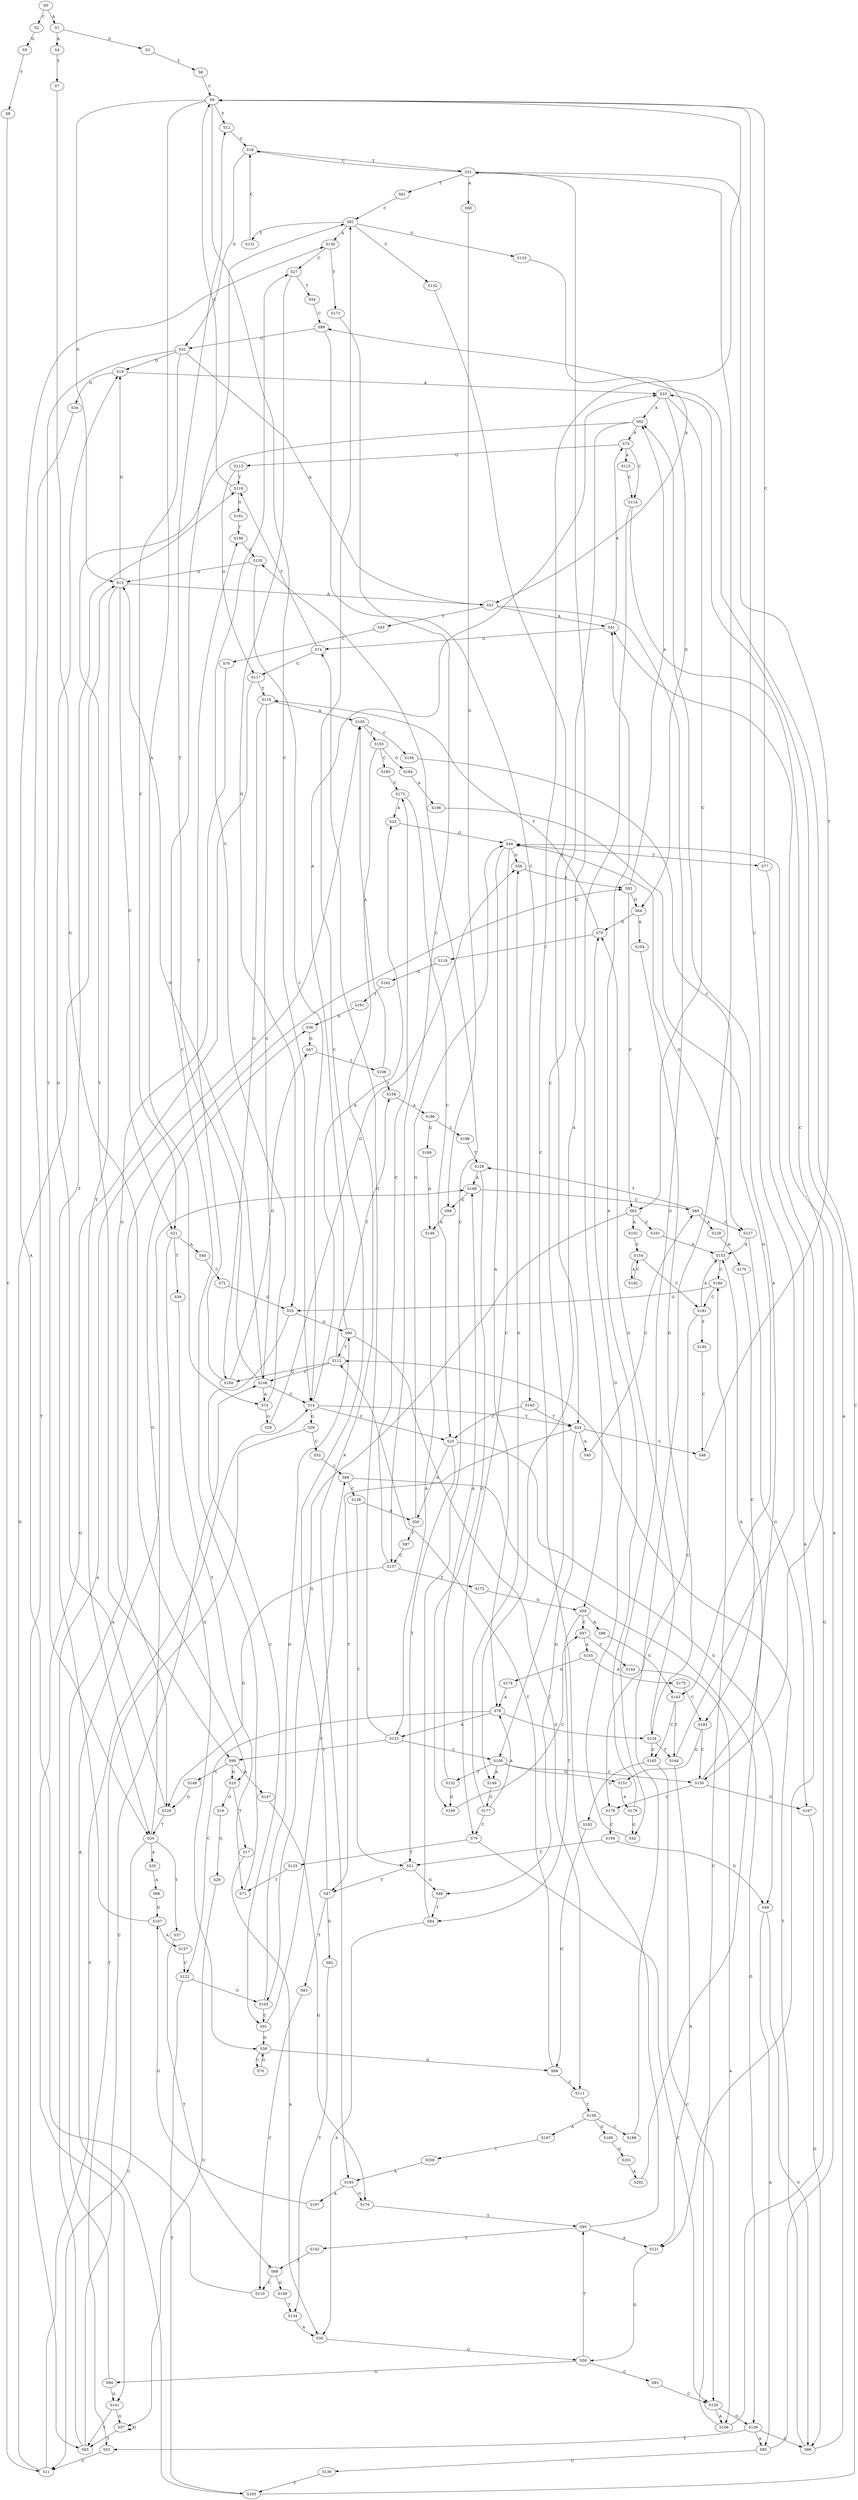 strict digraph  {
	S0 -> S1 [ label = A ];
	S0 -> S2 [ label = C ];
	S1 -> S3 [ label = G ];
	S1 -> S4 [ label = A ];
	S2 -> S5 [ label = G ];
	S3 -> S6 [ label = T ];
	S4 -> S7 [ label = T ];
	S5 -> S8 [ label = T ];
	S6 -> S9 [ label = C ];
	S7 -> S10 [ label = G ];
	S8 -> S11 [ label = C ];
	S9 -> S12 [ label = T ];
	S9 -> S13 [ label = G ];
	S9 -> S14 [ label = C ];
	S9 -> S15 [ label = A ];
	S10 -> S16 [ label = G ];
	S10 -> S17 [ label = T ];
	S11 -> S13 [ label = G ];
	S11 -> S14 [ label = C ];
	S12 -> S18 [ label = C ];
	S13 -> S19 [ label = G ];
	S13 -> S20 [ label = T ];
	S13 -> S21 [ label = C ];
	S13 -> S22 [ label = A ];
	S14 -> S23 [ label = A ];
	S14 -> S24 [ label = T ];
	S14 -> S25 [ label = C ];
	S14 -> S26 [ label = G ];
	S15 -> S27 [ label = C ];
	S15 -> S28 [ label = G ];
	S16 -> S29 [ label = G ];
	S17 -> S30 [ label = A ];
	S18 -> S31 [ label = T ];
	S18 -> S32 [ label = G ];
	S19 -> S33 [ label = A ];
	S19 -> S34 [ label = G ];
	S20 -> S11 [ label = C ];
	S20 -> S35 [ label = A ];
	S20 -> S36 [ label = G ];
	S20 -> S37 [ label = T ];
	S21 -> S38 [ label = G ];
	S21 -> S39 [ label = T ];
	S21 -> S40 [ label = A ];
	S22 -> S41 [ label = A ];
	S22 -> S42 [ label = G ];
	S22 -> S43 [ label = T ];
	S23 -> S44 [ label = G ];
	S24 -> S45 [ label = A ];
	S24 -> S46 [ label = C ];
	S24 -> S47 [ label = T ];
	S24 -> S48 [ label = G ];
	S25 -> S49 [ label = G ];
	S25 -> S50 [ label = A ];
	S25 -> S51 [ label = T ];
	S26 -> S52 [ label = C ];
	S26 -> S53 [ label = T ];
	S27 -> S54 [ label = T ];
	S27 -> S55 [ label = G ];
	S28 -> S56 [ label = G ];
	S29 -> S57 [ label = G ];
	S30 -> S58 [ label = G ];
	S31 -> S59 [ label = G ];
	S31 -> S18 [ label = C ];
	S31 -> S60 [ label = A ];
	S31 -> S61 [ label = T ];
	S32 -> S22 [ label = A ];
	S32 -> S21 [ label = C ];
	S32 -> S19 [ label = G ];
	S32 -> S20 [ label = T ];
	S33 -> S62 [ label = A ];
	S33 -> S63 [ label = C ];
	S33 -> S64 [ label = G ];
	S34 -> S65 [ label = T ];
	S35 -> S66 [ label = A ];
	S36 -> S67 [ label = G ];
	S37 -> S68 [ label = T ];
	S38 -> S69 [ label = G ];
	S38 -> S70 [ label = C ];
	S39 -> S71 [ label = T ];
	S40 -> S72 [ label = C ];
	S41 -> S73 [ label = A ];
	S41 -> S74 [ label = G ];
	S42 -> S75 [ label = G ];
	S43 -> S76 [ label = C ];
	S44 -> S77 [ label = T ];
	S44 -> S78 [ label = A ];
	S44 -> S56 [ label = G ];
	S44 -> S79 [ label = C ];
	S45 -> S80 [ label = C ];
	S46 -> S31 [ label = T ];
	S47 -> S81 [ label = C ];
	S47 -> S82 [ label = G ];
	S47 -> S83 [ label = T ];
	S48 -> S84 [ label = T ];
	S49 -> S85 [ label = A ];
	S49 -> S86 [ label = G ];
	S50 -> S87 [ label = T ];
	S50 -> S44 [ label = G ];
	S51 -> S48 [ label = G ];
	S51 -> S47 [ label = T ];
	S52 -> S88 [ label = C ];
	S53 -> S11 [ label = C ];
	S54 -> S89 [ label = C ];
	S55 -> S90 [ label = G ];
	S55 -> S91 [ label = C ];
	S56 -> S92 [ label = A ];
	S57 -> S65 [ label = T ];
	S57 -> S57 [ label = G ];
	S58 -> S93 [ label = C ];
	S58 -> S94 [ label = G ];
	S58 -> S95 [ label = T ];
	S59 -> S96 [ label = A ];
	S59 -> S97 [ label = C ];
	S59 -> S84 [ label = T ];
	S60 -> S98 [ label = G ];
	S61 -> S81 [ label = C ];
	S62 -> S99 [ label = T ];
	S62 -> S100 [ label = C ];
	S62 -> S73 [ label = A ];
	S63 -> S101 [ label = C ];
	S63 -> S102 [ label = A ];
	S63 -> S103 [ label = G ];
	S64 -> S104 [ label = A ];
	S64 -> S75 [ label = G ];
	S65 -> S105 [ label = A ];
	S65 -> S106 [ label = C ];
	S66 -> S107 [ label = G ];
	S67 -> S108 [ label = T ];
	S68 -> S109 [ label = G ];
	S68 -> S110 [ label = C ];
	S69 -> S111 [ label = C ];
	S69 -> S112 [ label = T ];
	S70 -> S38 [ label = G ];
	S71 -> S81 [ label = C ];
	S72 -> S55 [ label = G ];
	S73 -> S113 [ label = G ];
	S73 -> S114 [ label = C ];
	S73 -> S115 [ label = A ];
	S74 -> S116 [ label = T ];
	S74 -> S117 [ label = G ];
	S75 -> S118 [ label = T ];
	S75 -> S119 [ label = C ];
	S76 -> S120 [ label = G ];
	S77 -> S9 [ label = C ];
	S77 -> S121 [ label = A ];
	S78 -> S122 [ label = C ];
	S78 -> S123 [ label = A ];
	S78 -> S124 [ label = G ];
	S79 -> S125 [ label = T ];
	S79 -> S126 [ label = C ];
	S80 -> S127 [ label = C ];
	S80 -> S128 [ label = T ];
	S80 -> S129 [ label = A ];
	S81 -> S130 [ label = A ];
	S81 -> S131 [ label = T ];
	S81 -> S132 [ label = C ];
	S81 -> S133 [ label = G ];
	S82 -> S134 [ label = T ];
	S83 -> S110 [ label = C ];
	S84 -> S30 [ label = A ];
	S84 -> S135 [ label = C ];
	S85 -> S41 [ label = A ];
	S85 -> S136 [ label = C ];
	S86 -> S33 [ label = A ];
	S86 -> S112 [ label = T ];
	S87 -> S137 [ label = C ];
	S88 -> S138 [ label = C ];
	S88 -> S139 [ label = G ];
	S89 -> S140 [ label = C ];
	S89 -> S32 [ label = G ];
	S90 -> S111 [ label = C ];
	S90 -> S33 [ label = A ];
	S90 -> S112 [ label = T ];
	S91 -> S88 [ label = C ];
	S91 -> S38 [ label = G ];
	S92 -> S62 [ label = A ];
	S92 -> S63 [ label = C ];
	S92 -> S64 [ label = G ];
	S93 -> S126 [ label = C ];
	S94 -> S141 [ label = G ];
	S94 -> S92 [ label = A ];
	S95 -> S9 [ label = C ];
	S95 -> S121 [ label = A ];
	S95 -> S142 [ label = T ];
	S96 -> S143 [ label = G ];
	S97 -> S144 [ label = C ];
	S97 -> S145 [ label = A ];
	S98 -> S146 [ label = A ];
	S99 -> S147 [ label = A ];
	S99 -> S148 [ label = C ];
	S99 -> S10 [ label = G ];
	S100 -> S149 [ label = A ];
	S100 -> S150 [ label = C ];
	S100 -> S151 [ label = G ];
	S100 -> S152 [ label = T ];
	S101 -> S153 [ label = A ];
	S102 -> S154 [ label = C ];
	S103 -> S90 [ label = G ];
	S103 -> S91 [ label = C ];
	S104 -> S124 [ label = G ];
	S105 -> S155 [ label = T ];
	S105 -> S156 [ label = C ];
	S106 -> S15 [ label = A ];
	S106 -> S14 [ label = C ];
	S106 -> S13 [ label = G ];
	S106 -> S12 [ label = T ];
	S107 -> S157 [ label = A ];
	S107 -> S116 [ label = T ];
	S108 -> S105 [ label = A ];
	S108 -> S158 [ label = T ];
	S109 -> S134 [ label = T ];
	S110 -> S130 [ label = A ];
	S111 -> S159 [ label = T ];
	S112 -> S158 [ label = T ];
	S112 -> S106 [ label = C ];
	S112 -> S160 [ label = G ];
	S113 -> S116 [ label = T ];
	S113 -> S117 [ label = G ];
	S114 -> S150 [ label = C ];
	S114 -> S149 [ label = A ];
	S115 -> S114 [ label = C ];
	S116 -> S161 [ label = G ];
	S116 -> S9 [ label = C ];
	S117 -> S141 [ label = G ];
	S117 -> S118 [ label = T ];
	S118 -> S160 [ label = G ];
	S118 -> S106 [ label = C ];
	S118 -> S105 [ label = A ];
	S119 -> S162 [ label = G ];
	S120 -> S19 [ label = G ];
	S120 -> S20 [ label = T ];
	S121 -> S58 [ label = G ];
	S122 -> S103 [ label = G ];
	S122 -> S163 [ label = T ];
	S123 -> S99 [ label = T ];
	S123 -> S100 [ label = C ];
	S123 -> S74 [ label = G ];
	S124 -> S164 [ label = T ];
	S124 -> S165 [ label = C ];
	S124 -> S75 [ label = G ];
	S125 -> S71 [ label = T ];
	S126 -> S139 [ label = G ];
	S126 -> S166 [ label = A ];
	S127 -> S153 [ label = A ];
	S127 -> S167 [ label = G ];
	S128 -> S168 [ label = A ];
	S128 -> S169 [ label = G ];
	S129 -> S170 [ label = A ];
	S130 -> S171 [ label = T ];
	S130 -> S27 [ label = C ];
	S131 -> S18 [ label = C ];
	S132 -> S24 [ label = T ];
	S133 -> S22 [ label = A ];
	S134 -> S30 [ label = A ];
	S135 -> S13 [ label = G ];
	S135 -> S14 [ label = C ];
	S136 -> S163 [ label = T ];
	S137 -> S172 [ label = T ];
	S137 -> S173 [ label = C ];
	S137 -> S120 [ label = G ];
	S138 -> S50 [ label = A ];
	S138 -> S51 [ label = T ];
	S139 -> S85 [ label = A ];
	S139 -> S53 [ label = T ];
	S139 -> S86 [ label = G ];
	S140 -> S25 [ label = C ];
	S140 -> S24 [ label = T ];
	S141 -> S65 [ label = T ];
	S141 -> S57 [ label = G ];
	S142 -> S68 [ label = T ];
	S143 -> S164 [ label = T ];
	S143 -> S165 [ label = C ];
	S144 -> S166 [ label = A ];
	S145 -> S174 [ label = G ];
	S145 -> S175 [ label = A ];
	S146 -> S123 [ label = A ];
	S147 -> S176 [ label = G ];
	S148 -> S120 [ label = G ];
	S149 -> S177 [ label = G ];
	S150 -> S178 [ label = C ];
	S150 -> S153 [ label = A ];
	S150 -> S167 [ label = G ];
	S151 -> S179 [ label = A ];
	S152 -> S169 [ label = G ];
	S152 -> S168 [ label = A ];
	S153 -> S44 [ label = G ];
	S153 -> S180 [ label = C ];
	S154 -> S181 [ label = C ];
	S154 -> S182 [ label = A ];
	S155 -> S183 [ label = C ];
	S155 -> S184 [ label = G ];
	S155 -> S185 [ label = A ];
	S156 -> S127 [ label = C ];
	S157 -> S122 [ label = C ];
	S158 -> S186 [ label = A ];
	S159 -> S187 [ label = A ];
	S159 -> S188 [ label = C ];
	S159 -> S189 [ label = G ];
	S160 -> S190 [ label = T ];
	S160 -> S67 [ label = G ];
	S161 -> S190 [ label = T ];
	S162 -> S191 [ label = T ];
	S163 -> S168 [ label = A ];
	S163 -> S89 [ label = C ];
	S164 -> S121 [ label = A ];
	S164 -> S9 [ label = C ];
	S165 -> S126 [ label = C ];
	S165 -> S192 [ label = G ];
	S166 -> S44 [ label = G ];
	S166 -> S180 [ label = C ];
	S167 -> S86 [ label = G ];
	S168 -> S98 [ label = G ];
	S168 -> S80 [ label = C ];
	S169 -> S97 [ label = C ];
	S170 -> S193 [ label = C ];
	S171 -> S137 [ label = C ];
	S172 -> S59 [ label = G ];
	S173 -> S25 [ label = C ];
	S173 -> S23 [ label = A ];
	S174 -> S78 [ label = A ];
	S175 -> S193 [ label = C ];
	S176 -> S95 [ label = T ];
	S177 -> S56 [ label = G ];
	S177 -> S79 [ label = C ];
	S177 -> S78 [ label = A ];
	S178 -> S194 [ label = C ];
	S179 -> S42 [ label = G ];
	S179 -> S41 [ label = A ];
	S180 -> S55 [ label = G ];
	S180 -> S181 [ label = C ];
	S181 -> S195 [ label = T ];
	S181 -> S178 [ label = C ];
	S181 -> S153 [ label = A ];
	S182 -> S154 [ label = C ];
	S183 -> S173 [ label = C ];
	S184 -> S196 [ label = A ];
	S185 -> S176 [ label = G ];
	S185 -> S197 [ label = A ];
	S186 -> S198 [ label = C ];
	S186 -> S199 [ label = G ];
	S187 -> S200 [ label = T ];
	S188 -> S31 [ label = T ];
	S189 -> S201 [ label = G ];
	S190 -> S135 [ label = C ];
	S191 -> S36 [ label = G ];
	S192 -> S69 [ label = G ];
	S193 -> S150 [ label = C ];
	S193 -> S151 [ label = G ];
	S194 -> S49 [ label = G ];
	S194 -> S51 [ label = T ];
	S195 -> S46 [ label = C ];
	S196 -> S143 [ label = G ];
	S197 -> S107 [ label = G ];
	S198 -> S128 [ label = T ];
	S199 -> S146 [ label = A ];
	S200 -> S185 [ label = A ];
	S201 -> S202 [ label = A ];
	S202 -> S62 [ label = A ];
}
